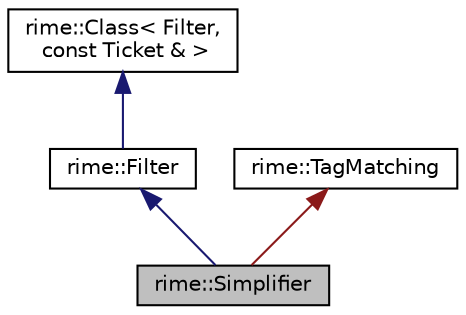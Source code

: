 digraph "rime::Simplifier"
{
  edge [fontname="Helvetica",fontsize="10",labelfontname="Helvetica",labelfontsize="10"];
  node [fontname="Helvetica",fontsize="10",shape=record];
  Node1 [label="rime::Simplifier",height=0.2,width=0.4,color="black", fillcolor="grey75", style="filled" fontcolor="black"];
  Node2 -> Node1 [dir="back",color="midnightblue",fontsize="10",style="solid",fontname="Helvetica"];
  Node2 [label="rime::Filter",height=0.2,width=0.4,color="black", fillcolor="white", style="filled",URL="$a00073.html"];
  Node3 -> Node2 [dir="back",color="midnightblue",fontsize="10",style="solid",fontname="Helvetica"];
  Node3 [label="rime::Class\< Filter,\l const Ticket & \>",height=0.2,width=0.4,color="black", fillcolor="white", style="filled",URL="$a00017.html"];
  Node4 -> Node1 [dir="back",color="firebrick4",fontsize="10",style="solid",fontname="Helvetica"];
  Node4 [label="rime::TagMatching",height=0.2,width=0.4,color="black", fillcolor="white", style="filled",URL="$a00212.html"];
}
